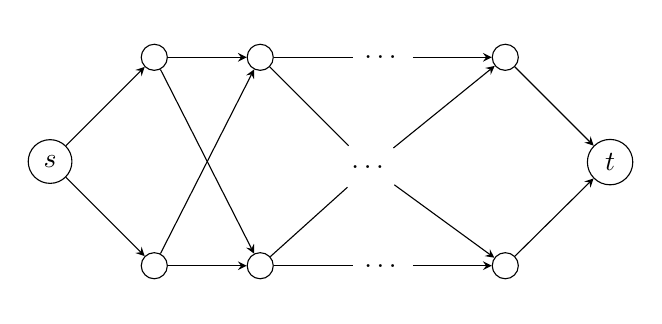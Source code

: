 % Raphael Reitzig, 2012.
% MIT license

%p% \usetikzlibrary{positioning,automata}
\begin{tikzpicture}[auto,every node/.style={draw,circle}]
  \node (s) {$s$};
  \node[above right=of s] (u1) {};
  \node[below right=of s] (d1) {};
  \node[right=of u1] (u2) {};
  \node[right=of d1] (d2) {};
  \node[right=of u2,draw=none] (udots) {$\dots$};
  \node[below right=of u2,draw=none] (dots) {$\dots$};
  \node[right=of d2,draw=none] (ddots) {$\dots$};
  \node[right=of udots] (u3) {};
  \node[right=of ddots] (d3) {};
  \node[below right=of u3] (t) {$t$};

  \path[-stealth] (s) edge (u1)
                  (s) edge (d1)
                  (u1) edge (u2)
                  (u1) edge (d2)
                  (d1) edge (u2)
                  (d1) edge (d2)
                  (udots) edge (u3)
                  (dots) edge (u3)
                  (dots) edge (d3)
                  (ddots) edge (d3)
                  (u3) edge (t)
                  (d3) edge (t);
  \path[-] (u2) edge (udots)
           (u2) edge (dots)
           (d2) edge (ddots)
           (d2) edge (dots);
\end{tikzpicture}
